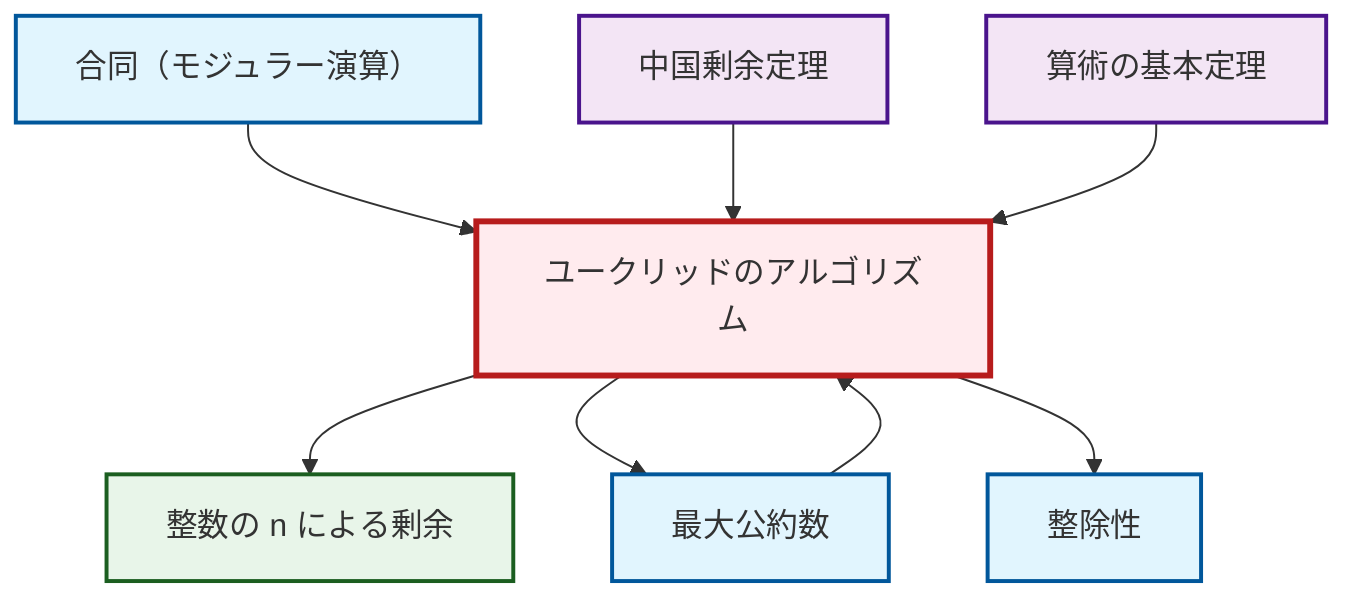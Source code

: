 graph TD
    classDef definition fill:#e1f5fe,stroke:#01579b,stroke-width:2px
    classDef theorem fill:#f3e5f5,stroke:#4a148c,stroke-width:2px
    classDef axiom fill:#fff3e0,stroke:#e65100,stroke-width:2px
    classDef example fill:#e8f5e9,stroke:#1b5e20,stroke-width:2px
    classDef current fill:#ffebee,stroke:#b71c1c,stroke-width:3px
    thm-chinese-remainder["中国剰余定理"]:::theorem
    ex-quotient-integers-mod-n["整数の n による剰余"]:::example
    def-gcd["最大公約数"]:::definition
    thm-euclidean-algorithm["ユークリッドのアルゴリズム"]:::theorem
    thm-fundamental-arithmetic["算術の基本定理"]:::theorem
    def-divisibility["整除性"]:::definition
    def-congruence["合同（モジュラー演算）"]:::definition
    def-congruence --> thm-euclidean-algorithm
    thm-chinese-remainder --> thm-euclidean-algorithm
    thm-euclidean-algorithm --> ex-quotient-integers-mod-n
    thm-fundamental-arithmetic --> thm-euclidean-algorithm
    thm-euclidean-algorithm --> def-gcd
    thm-euclidean-algorithm --> def-divisibility
    def-gcd --> thm-euclidean-algorithm
    class thm-euclidean-algorithm current